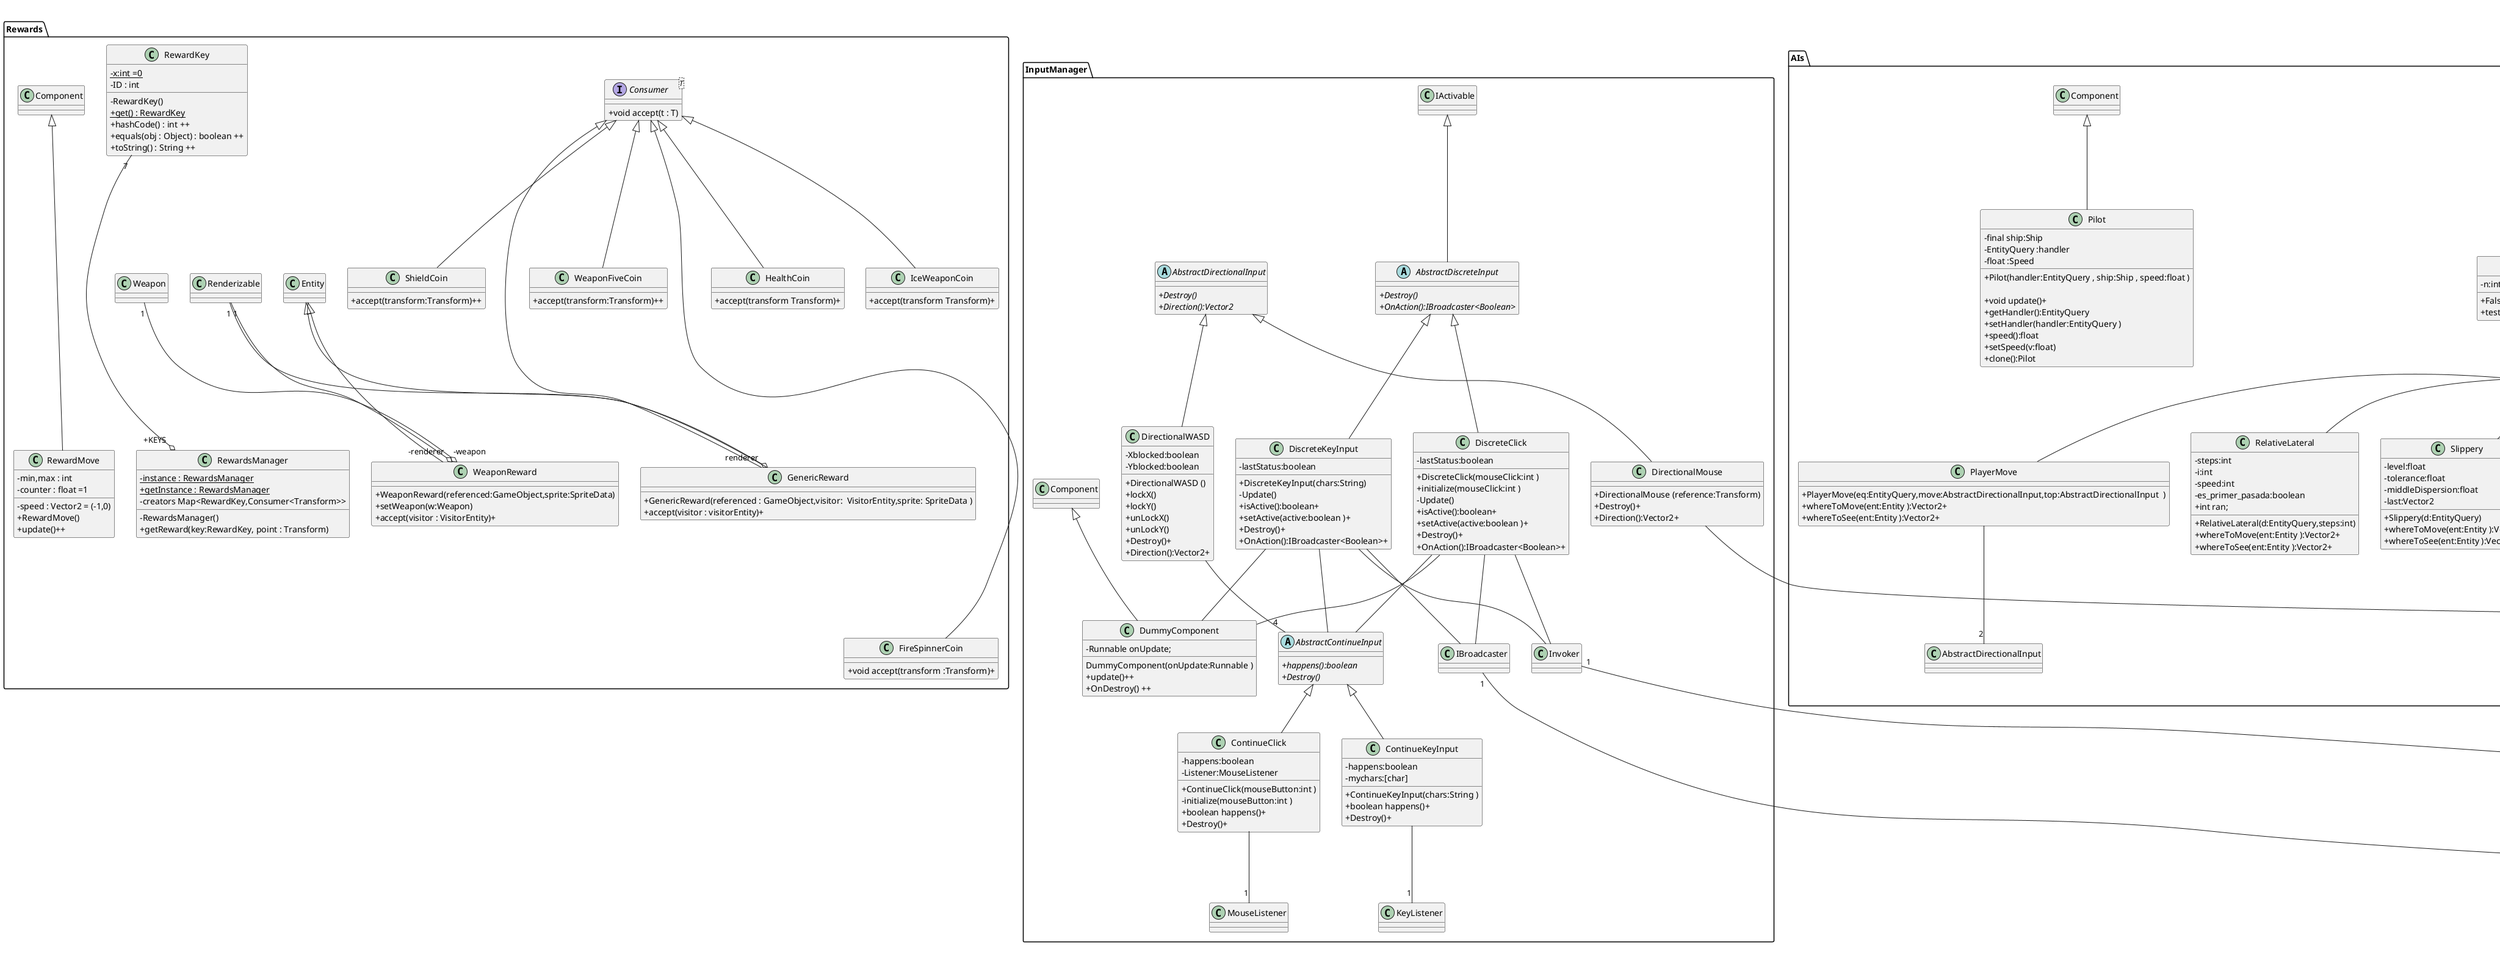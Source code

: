 @startuml
skinparam classAttributeIconSize 0
' Split into 4 pages
'page 2x1
'skinparam pageMargin 10
'skinparam pageExternalColor gray
'skinparam pageBorderColor black



package GameTimeLine{
    abstract class TimePoint{
        + {abstract} assembleMoment()
        + {abstract} startMoment()
        + {abstract} complete():bool
    }
    TimeLine --|> Component
    TimeLine "levels" o--- "0..*" TimePoint

    class TimeLine
    {
        -{static}instance : TimeLine
        +{static}getInstance() : TimeLine
        -currentlevel:int
        +TimeLine()
        +update()++
        -hasNextLevel():bool
        +currentLevel():TimePoint
        - runLevel()
        + playLevel()
    }

    SomeBarricades --|> TimePoint

    BarricadeBothDirector "1" --o "director" SomeBarricades

    class SomeBarricades{
        +SomeBarricades()
        nextBarricade():Entity
        + assembleMoment()+
        + startMoment()+
        + complete():bool+
    }
    RemoveDeathStar ---|> TimePoint

    class RemoveDeathStar{
        + assembleMoment()+
        + startMoment()+
        + complete():bool+
    }

    PutDeathStar ---|> TimePoint

    class PutDeathStar{
        + assembleMoment()+
        + startMoment()+
        + complete():bool+
    }

    TransitionToBoss ---|> TimePoint

    class TransitionToBoss{
        + assembleMoment()+
        + startMoment()+
        + complete():bool+
    }



    PlayerAssembler ---|> TimePoint

    class PlayerAssembler{
        + assembleMoment()+
        + startMoment()+
        + complete():bool+
    }



    Level ---|> TimePoint

    class Level{
    private Collection<Entity> rewards;
        - ILevelsData parser;
        - EnemyShipDirector director;
        - BarricadeBothDirector directorBboth;
        - BarricadeEnemDirector directorBenem;
        - int number;
        - boolean levelRunning = false;

        + assembleMoment()+
        + startMoment()+
        + complete():bool+
    }


    TransitionToLevel ---|> TimePoint

    class TransitionToLevel{
        + assembleMoment()+
        + startMoment()+
        + complete():bool+
    }

    class GameManager{
        -{static} instance:GameManager
        +{static} getInstance:GameManager
        +GameManager()
        +StartGame()
    }
}

package AIs{
    interface EntityQuery
    {
        +{abstract}whereToMove(ent:Entity ):Vector2
        +{abstract}whereToSee(ent:Entity ):Vector2
    }

    abstract class ParametricMove extends AIQueryDecorator{
        - t:int
        - lastDirection:Vector2

        +ParametricMove(decorated:EntityQuery)

        + whereToMove(ent:Entity ):Vector2+

        + {abstract} whereToMove(Entity ent, int t):Vector2

        + whereToSee(ent:Entity ):Vector2+

    }

    interface IDirGiver
    {
        +get():Vector2
    }

    AIQueryDecorator -- "1" EntityQuery
    abstract class AIQueryDecorator implements EntityQuery
    {
        + AIQueryDecorator(decorated:EntityQuery )
    }

    class AbsoluteLateral  extends AIQueryDecorator
    {
        -  steps:int
        -  i:int
        -  speed:int
        - es_primer_pasada:boolean
        + int ran;
        + AbsoluteLateral(d:EntityQuery,steps:int)
        +whereToMove(ent:Entity ):Vector2+
        +whereToSee(ent:Entity ):Vector2+
        -ran():int
        +setRandomLevel(x:int)
    }



    class DummyEntityQuery implements EntityQuery{
        +whereToMove(ent:Entity ):Vector2+
        +whereToSee(ent:Entity ):Vector2+
    }

    class EllipseMove extends ParametricMove {
        -a:float
        -b:float
        +EllipseMove(decorated:EntityQuery , a:float , b:float )
        +whereToMove(ent:Entity ):Vector2+
    }
    class FalseNTimes implements Predicate{
        -n:int

        + FalseNTimes(n:int )


        +test(entity:Entity ):boolean +
    }

    class Hybrid50Hunter extends AIQueryDecorator {
        +Hybrid50Hunter (handler:EntityQuery )
        +whereToMove(ent:Entity ):Vector2+
        +whereToSee(ent:Entity ):Vector2+
    }

    class GetAndRotate implements IDirGiver
    {
        -turn:boolean
        -counter=0:int
        -max :int
        -sp :float
        -last:Vector2
        -rot, frot:float
        GetAndRotate(rot:float , first:Vector2 ,  rotex:boolean)
        +get():Vector2
    }


    class IncreaseSpeedIfWatched extends AIQueryDecorator {
        -pilot:Pilot
        -common_speed:float
        -degrees:float
        +IncreaseSpeedIfWatched (decorated:EntityQuery ,p:Pilot)
        +IncreaseSpeedIfWatched (decorated:EntityQuery ,p:Pilot,d:float)
        +whereToMove(ent:Entity ):Vector2+
        +whereToSee(ent:Entity ):Vector2+
    }

    class Kamikazee extends AIQueryDecorator{
        +Kamikazee(decorated:EntityQuery )
        +whereToMove(ent:Entity ):Vector2+
        +whereToSee(ent:Entity ):Vector2+
    }

    class LateralAndDown extends AIQueryDecorator{
        - maxDown = 90, maxLateral = 90:int
        - down, lateral:int
        +LateralAndDown (decorated:EntityQuery )
        +whereToMove(ent:Entity ):Vector2+
        +whereToSee(ent:Entity ):Vector2+
    }

    class Pilot extends Component{
        -final ship:Ship
        -EntityQuery :handler
        -float :Speed

        +Pilot(handler:EntityQuery , ship:Ship , speed:float )

        +void update()+
        +getHandler():EntityQuery
        +setHandler(handler:EntityQuery )
        +speed():float
        +setSpeed(v:float)
        +clone():Pilot
    }

    PlayerMove -- "2" AbstractDirectionalInput
    class PlayerMove extends AIQueryDecorator{
        +PlayerMove(eq:EntityQuery,move:AbstractDirectionalInput,top:AbstractDirectionalInput  )
        +whereToMove(ent:Entity ):Vector2+
        +whereToSee(ent:Entity ):Vector2+
    }

    class RelativeLateral  extends AIQueryDecorator
    {
        -  steps:int
        -  i:int
        -  speed:int
        - es_primer_pasada:boolean
        + int ran;
        + RelativeLateral(d:EntityQuery,steps:int)
        +whereToMove(ent:Entity ):Vector2+
        +whereToSee(ent:Entity ):Vector2+
    }

    class Slippery extends AIQueryDecorator{
        -level:float
        -tolerance:float
        -middleDispersion:float
        -last:Vector2
        + Slippery(d:EntityQuery)
        +whereToMove(ent:Entity ):Vector2+
        +whereToSee(ent:Entity ):Vector2+
    }

    SoloAI -- "*" EnemyShips
    class SoloAI extends AIQueryDecorator {
        -waypoints: [Vector2]
        -max:int
        -i:int
        -index_waypoints:int
        + SoloAI(d:EntityQuery,waypoints:Vector2)
        +whereToMove(ent:Entity ):Vector2+
        +whereToSee(ent:Entity ):Vector2+

        + searchSomeEnemies(cant:int )

        - getTarget(ent:Entity ):Vector2

        - getToMove(pos:Vector2 ):Vector2
    }


    class Spinner extends AIQueryDecorator {
        -lastDirection : Vector2
        + Spinner(d:EntityQuery,waypoints:Vector2)
        +whereToMove(ent:Entity ):Vector2+
        +whereToSee(ent:Entity ):Vector2+
    }

    SwitchWhen -- "2" EntityQuery
    class SwitchWhen implements EntityQuery  {
        + SwitchWhen(pred:Predicate<Entity>,handlerFirst:EntityQuery,handlerLast:EntityQuery)
        -check(e:Entity)
        +whereToMove(ent:Entity ):Vector2+
        +whereToSee(ent:Entity ):Vector2+
    }

    WatchAnother -- "1" Transform
    class WatchAnother extends AIQueryDecorator{
        -scapeFrom:int
        + WatchAnother (another:Transform,decorated:EntityQuery)
        +whereToMove(ent:Entity ):Vector2+
        +whereToSee(ent:Entity ):Vector2+
    }
}


package InputManager{
    abstract class AbstractContinueInput
    {
        + {abstract} happens():boolean
        + {abstract} Destroy()
    }
    abstract class AbstractDirectionalInput
    {
        + {abstract}  Destroy()
        + {abstract}  Direction():Vector2
    }

    IActivable <|-- AbstractDiscreteInput
    abstract class AbstractDiscreteInput
    {
        + {abstract} Destroy()
        + {abstract}  OnAction():IBroadcaster<Boolean>
    }

    ContinueClick -- "1" MouseListener
    class ContinueClick extends AbstractContinueInput
    {
        - happens:boolean
        - Listener:MouseListener
        + ContinueClick(mouseButton:int )
        - initialize(mouseButton:int )
        + boolean happens()+
        +  Destroy()+
    }

    ContinueKeyInput -- "1" KeyListener
    class ContinueKeyInput extends AbstractContinueInput
    {
        - happens:boolean
        - mychars:[char]
        + ContinueKeyInput(chars:String )
        + boolean happens()+
        +  Destroy()+
    }

    DirectionalMouse -- "1" Transform
    class DirectionalMouse extends AbstractDirectionalInput
    {
        + DirectionalMouse (reference:Transform)
        +  Destroy()+
        + Direction():Vector2+
    }

    DirectionalWASD-- "4" AbstractContinueInput
    class DirectionalWASD extends AbstractDirectionalInput
    {
        -Xblocked:boolean
        -Yblocked:boolean
        + DirectionalWASD ()
        + lockX()
        + lockY()
        + unLockX()
        + unLockY()
        +  Destroy()+
        + Direction():Vector2+
    }

    DiscreteClick --  IBroadcaster
    DiscreteClick --  Invoker
    DiscreteClick -- AbstractContinueInput
    DiscreteClick -- DummyComponent
    class DiscreteClick extends AbstractDiscreteInput
    {
        -lastStatus:boolean
        +DiscreteClick(mouseClick:int )
        +  initialize(mouseClick:int )
        -  Update()
        + isActive():boolean+
        +  setActive(active:boolean )+
        +  Destroy()+
        +  OnAction():IBroadcaster<Boolean>+
    }

    DiscreteKeyInput --  IBroadcaster
    DiscreteKeyInput --  Invoker
    DiscreteKeyInput -- AbstractContinueInput
    DiscreteKeyInput -- DummyComponent
    class DiscreteKeyInput extends AbstractDiscreteInput
    {
        -lastStatus:boolean
        +DiscreteKeyInput(chars:String)
        -  Update()
        + isActive():boolean+
        +  setActive(active:boolean )+
        +  Destroy()+
        +  OnAction():IBroadcaster<Boolean>+
    }

    class DummyComponent extends Component
    {
        - Runnable onUpdate;
        DummyComponent(onUpdate:Runnable )
        + update()++
        + OnDestroy() ++
    }
}

package Misc{
    class DeathStar{
        +{static} get():GameObject
        -{static} instance : GameObject
    }
}

package Rewards{
    interface Consumer<T>{
        +void accept(t : T)
    }
    Consumer <|---- FireSpinnerCoin
    class FireSpinnerCoin{
        +void accept(transform :Transform)+
    }

    Consumer <|--- GenericReward
    Renderizable "1" -o "renderer" GenericReward
    Entity <|-- GenericReward
    class GenericReward{

        +GenericReward(referenced : GameObject,visitor:  VisitorEntity,sprite: SpriteData )
        +accept(visitor : visitorEntity)+

    }
    Consumer <|-- HealthCoin
    class HealthCoin{

        +accept(transform Transform)+

    }

    Consumer <|-- IceWeaponCoin
    class IceWeaponCoin{

        +accept(transform Transform)+

    }

    class RewardKey{
        -{static} x:int =0
        - ID : int
        - RewardKey()
        + {static} get() : RewardKey
        + hashCode() : int ++
        + equals(obj : Object) : boolean ++
        + toString() : String ++
    }

    Component <|--- RewardMove
    class RewardMove{
        -min,max : int
        -counter : float =1
        -speed : Vector2 = (-1,0)
        +RewardMove()
        + update()++
    }


    RewardKey "7" ---o "+KEYS" RewardsManager


    class RewardsManager{
        -{static} instance : RewardsManager
        +{static} getInstance : RewardsManager
        - creators Map<RewardKey,Consumer<Transform>>
        - RewardsManager()
        + getReward(key:RewardKey, point : Transform)

    }

    Consumer <|-- ShieldCoin
    class ShieldCoin{
        +accept(transform:Transform)++
    }

    Consumer <|-- WeaponFiveCoin

    class WeaponFiveCoin{
        +accept(transform:Transform)++
    }

    Entity <|-- WeaponReward
    Weapon "1" --o "-weapon" WeaponReward
    Renderizable "1" --o "-renderer" WeaponReward

    class WeaponReward{
        +WeaponReward(referenced:GameObject,sprite:SpriteData)
        +setWeapon(w:Weapon)
        +accept(visitor : VisitorEntity)+
    }


}

package Scripts{

    Component <|-- Jumper
    Transform "1" --o "-transform" Jumper
    IBroadcaster "1" --o "onComplete" Jumper
    Invoker "1" --o "invokeComplete" Jumper

    class Jumper{
        -delay:int
        -points: [Vector2]
        -firstPos : Vector2

        +Jumper(path : [Vector2] , transform : Transform)
        +update()++
        +getOnComplete():IBroadcaster<Vector2>

    }

    GameObject ----o "obj" HyperSpace
    HyperSpace -|>Component
    class HyperSpace{
        +{static} Jump():Jumper
        -{static} checkObj()
        -{static} getPath(src,dest : vector2, frames:int):[vector2]
    }
    Directionable -|>Component
    class Directionable{
        -direction : Vector2
        +Directionable(d:Vector2)
        +update()++
    }
    DangerousHunter <|--- Component
    DangerousHunter "tofollow" o-- Transform
    class DangerousHunter{
        -increment,maxspeed,currentspeed : float
        +update()++
        DangerousHunter(tofollow:Transform)
    }
    AlwaysTurnAround "centerPoint" o--- Transform
    AlwaysTurnAround ----|> Component
    class AlwaysTurnAround{
        -currentGap : Vector2
        -angularSpeed : float
        +update()++
        AlwaysTurnAround()
    }

    class AlwaysRotate{
        -rot:float
        AlwaysRotate(v:float)
        +update()++
    }
    PushData "target" o-- Transform
    class PushData{
        -counter:int
        -veloci:Vector2
        -dismish:float
        +getVelocity():Vector2
        +getCounter():int
        +getDismish():float
        +setVelocity(velocity:Vector2)
        +setDismish(dismish:float)
        +getTarget():Transform
    }

    class RewardLateralMovement{
        - t:float
        - rand_inc,dir :int
        + RewardLateralMovement(seed:int)
        +update()++
    }

    ThePusher "tasks,toRemove" o-- "0..*" PushData
    ThePusher "1"--*"instance" ThePusher

    class ThePusher{
        ThePusher()
        add(target:Transform , c:int, vel:Vector2, x:float)
        +update()++
    }



}


package SpecialPowers{
    interface ISpecialPower
    {
        +aply()
    }
    PowerDeck --|> IAcvtivable
    PowerDeck "powers" o-- "0.." ISpecialPower
    class PowerDeck{
        -active:boolean
        +PowerDeck(key:AbstractDiscreteInput)
        +add(pow:ISpecialPower)
        -use(b:boolean)
        +isActive():boolean +
        +setActive(act:boolean) +
    }
    TheForcePower ----|> ISpecialPower
    class TheForcePower{
        aply()+
    }
}

package Tools{
    CompEntry --|> Comparable
    class CompEntry<K,V>
    {
        -key:K
        -value:V
        CompEntry(k:K , v:V)
        value():V
        key():K
        compareTo(o:CompEntry):int
    }
    AnimatorsVolatiles "parent" o-- GameObject
    class AnimatorsVolatiles
    {
        -{static}inst:AnimatorsVolatiles
        +{static}getInst:AnimatorsVolatiles
        -options : [String]
        AnimatorsVolatiles()
        getVolatile(pos:Vector2, name:String):Tranform
        getExplo(pos:Vector2):Tranform
    }

    class Random{
        +{static}value() : float
        +{static}value(min:int,max:int) : float

    }

    class Tools {
        +{static} random(array:[X]):X
        +{static} contains(array:[X], elem:X):boolean
    }
}





@enduml